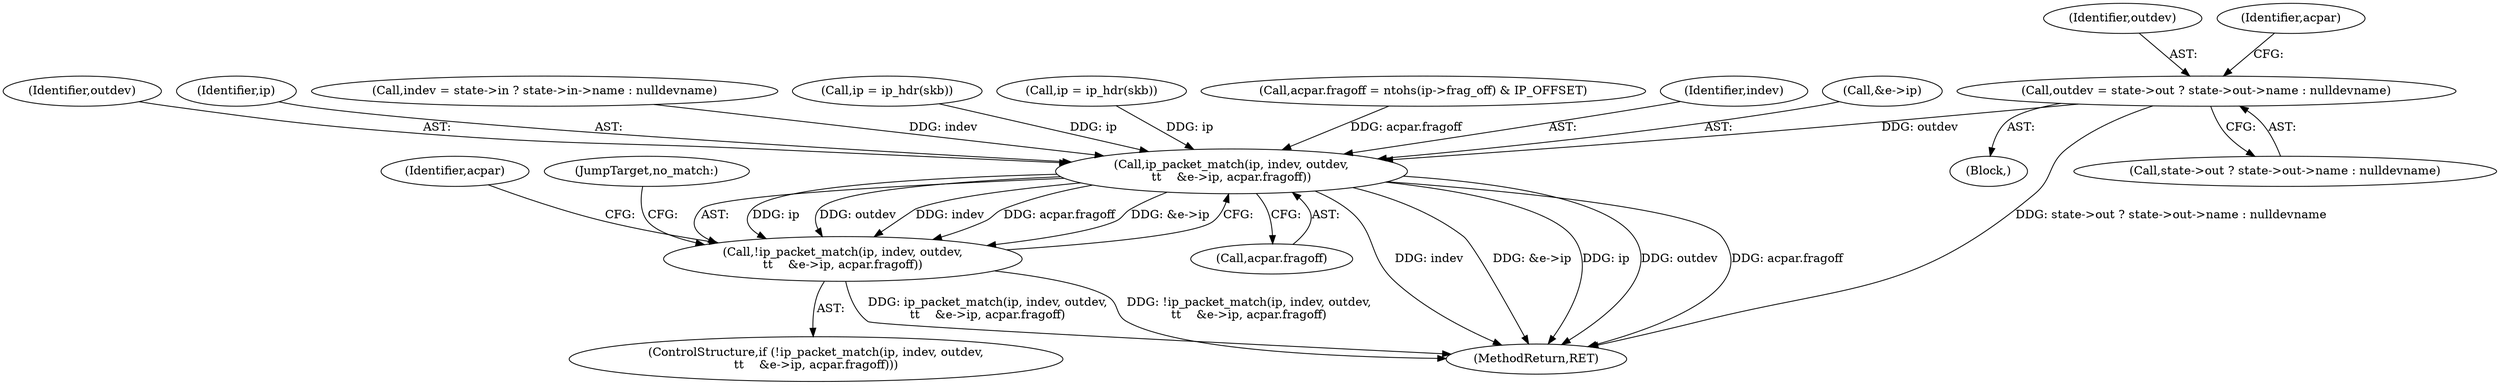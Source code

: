 digraph "0_linux_57ebd808a97d7c5b1e1afb937c2db22beba3c1f8_0@pointer" {
"1000158" [label="(Call,outdev = state->out ? state->out->name : nulldevname)"];
"1000263" [label="(Call,ip_packet_match(ip, indev, outdev,\n\t\t    &e->ip, acpar.fragoff))"];
"1000262" [label="(Call,!ip_packet_match(ip, indev, outdev,\n\t\t    &e->ip, acpar.fragoff))"];
"1000284" [label="(Identifier,acpar)"];
"1000266" [label="(Identifier,outdev)"];
"1000114" [label="(Block,)"];
"1000275" [label="(JumpTarget,no_match:)"];
"1000264" [label="(Identifier,ip)"];
"1000146" [label="(Call,indev = state->in ? state->in->name : nulldevname)"];
"1000142" [label="(Call,ip = ip_hdr(skb))"];
"1000159" [label="(Identifier,outdev)"];
"1000271" [label="(Call,acpar.fragoff)"];
"1000506" [label="(MethodReturn,RET)"];
"1000479" [label="(Call,ip = ip_hdr(skb))"];
"1000170" [label="(Call,acpar.fragoff = ntohs(ip->frag_off) & IP_OFFSET)"];
"1000160" [label="(Call,state->out ? state->out->name : nulldevname)"];
"1000263" [label="(Call,ip_packet_match(ip, indev, outdev,\n\t\t    &e->ip, acpar.fragoff))"];
"1000158" [label="(Call,outdev = state->out ? state->out->name : nulldevname)"];
"1000262" [label="(Call,!ip_packet_match(ip, indev, outdev,\n\t\t    &e->ip, acpar.fragoff))"];
"1000265" [label="(Identifier,indev)"];
"1000172" [label="(Identifier,acpar)"];
"1000261" [label="(ControlStructure,if (!ip_packet_match(ip, indev, outdev,\n\t\t    &e->ip, acpar.fragoff)))"];
"1000267" [label="(Call,&e->ip)"];
"1000158" -> "1000114"  [label="AST: "];
"1000158" -> "1000160"  [label="CFG: "];
"1000159" -> "1000158"  [label="AST: "];
"1000160" -> "1000158"  [label="AST: "];
"1000172" -> "1000158"  [label="CFG: "];
"1000158" -> "1000506"  [label="DDG: state->out ? state->out->name : nulldevname"];
"1000158" -> "1000263"  [label="DDG: outdev"];
"1000263" -> "1000262"  [label="AST: "];
"1000263" -> "1000271"  [label="CFG: "];
"1000264" -> "1000263"  [label="AST: "];
"1000265" -> "1000263"  [label="AST: "];
"1000266" -> "1000263"  [label="AST: "];
"1000267" -> "1000263"  [label="AST: "];
"1000271" -> "1000263"  [label="AST: "];
"1000262" -> "1000263"  [label="CFG: "];
"1000263" -> "1000506"  [label="DDG: indev"];
"1000263" -> "1000506"  [label="DDG: &e->ip"];
"1000263" -> "1000506"  [label="DDG: ip"];
"1000263" -> "1000506"  [label="DDG: outdev"];
"1000263" -> "1000506"  [label="DDG: acpar.fragoff"];
"1000263" -> "1000262"  [label="DDG: ip"];
"1000263" -> "1000262"  [label="DDG: outdev"];
"1000263" -> "1000262"  [label="DDG: indev"];
"1000263" -> "1000262"  [label="DDG: acpar.fragoff"];
"1000263" -> "1000262"  [label="DDG: &e->ip"];
"1000479" -> "1000263"  [label="DDG: ip"];
"1000142" -> "1000263"  [label="DDG: ip"];
"1000146" -> "1000263"  [label="DDG: indev"];
"1000170" -> "1000263"  [label="DDG: acpar.fragoff"];
"1000262" -> "1000261"  [label="AST: "];
"1000275" -> "1000262"  [label="CFG: "];
"1000284" -> "1000262"  [label="CFG: "];
"1000262" -> "1000506"  [label="DDG: ip_packet_match(ip, indev, outdev,\n\t\t    &e->ip, acpar.fragoff)"];
"1000262" -> "1000506"  [label="DDG: !ip_packet_match(ip, indev, outdev,\n\t\t    &e->ip, acpar.fragoff)"];
}
